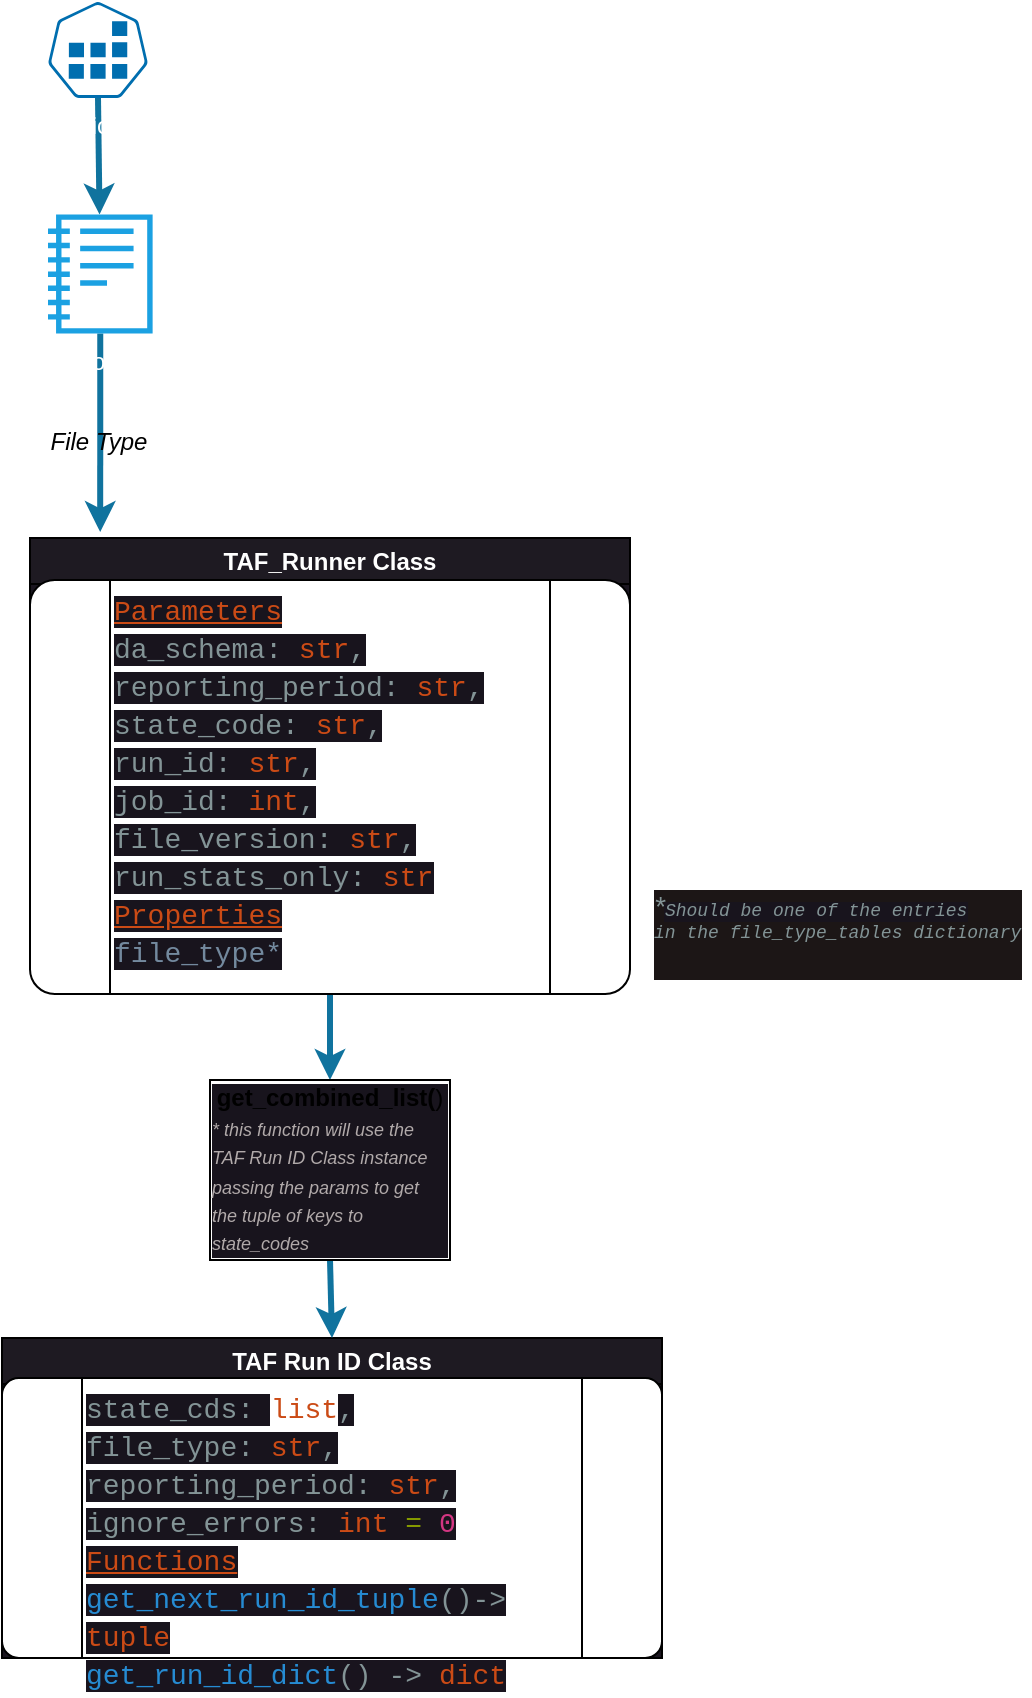 <mxfile>
    <diagram id="LAPdCfiuaq0fyCydjMPT" name="Page-1">
        <mxGraphModel dx="1321" dy="683" grid="1" gridSize="10" guides="1" tooltips="1" connect="1" arrows="1" fold="1" page="1" pageScale="1" pageWidth="850" pageHeight="1100" math="0" shadow="0">
            <root>
                <mxCell id="0"/>
                <mxCell id="1" parent="0"/>
                <mxCell id="2" value="&lt;font color=&quot;#ffffff&quot;&gt;TAF Run ID Class&lt;/font&gt;" style="swimlane;whiteSpace=wrap;html=1;fillColor=#1E1A22;glass=0;rounded=0;shadow=0;swimlaneFillColor=#1A151F;startSize=23;container=0;" parent="1" vertex="1">
                    <mxGeometry x="26" y="668" width="330" height="160" as="geometry"/>
                </mxCell>
                <object label="" id="3">
                    <mxCell style="verticalLabelPosition=bottom;verticalAlign=top;html=1;shape=process;whiteSpace=wrap;rounded=1;size=0.14;arcSize=6;container=0;" parent="2" vertex="1">
                        <mxGeometry y="20" width="330" height="140" as="geometry"/>
                    </mxCell>
                </object>
                <mxCell id="4" value="&lt;div style=&quot;font-family: Consolas, &amp;quot;Courier New&amp;quot;, monospace; font-size: 14px; line-height: 19px;&quot;&gt;&lt;div style=&quot;color: rgb(131, 148, 150);&quot;&gt;&lt;span style=&quot;background-color: rgb(24, 20, 29);&quot;&gt;state_cds: &lt;/span&gt;&lt;span style=&quot;color: rgb(203, 75, 22);&quot;&gt;list&lt;/span&gt;&lt;span style=&quot;background-color: rgb(24, 20, 29);&quot;&gt;,&lt;/span&gt;&lt;br&gt;&lt;/div&gt;&lt;div style=&quot;color: rgb(131, 148, 150);&quot;&gt;&lt;span style=&quot;background-color: rgb(24, 20, 29);&quot;&gt;file_type: &lt;span style=&quot;color: #cb4b16;&quot;&gt;str&lt;/span&gt;,&lt;/span&gt;&lt;/div&gt;&lt;div style=&quot;color: rgb(131, 148, 150);&quot;&gt;&lt;span style=&quot;background-color: rgb(24, 20, 29);&quot;&gt;reporting_period: &lt;span style=&quot;color: #cb4b16;&quot;&gt;str&lt;/span&gt;,&lt;/span&gt;&lt;/div&gt;&lt;div style=&quot;color: rgb(131, 148, 150);&quot;&gt;&lt;span style=&quot;background-color: rgb(24, 20, 29);&quot;&gt;ignore_errors: &lt;span style=&quot;color: rgb(203, 75, 22);&quot;&gt;int&lt;/span&gt; &lt;span style=&quot;color: rgb(133, 153, 0);&quot;&gt;=&lt;/span&gt; &lt;span style=&quot;color: rgb(211, 54, 130);&quot;&gt;0&lt;/span&gt;&lt;/span&gt;&lt;/div&gt;&lt;div style=&quot;&quot;&gt;&lt;span style=&quot;background-color: rgb(24, 20, 29);&quot;&gt;&lt;font color=&quot;#cb4b16&quot;&gt;&lt;u&gt;Functions&lt;/u&gt;&lt;/font&gt;&lt;/span&gt;&lt;/div&gt;&lt;div style=&quot;&quot;&gt;&lt;span style=&quot;background-color: rgb(25, 20, 30); color: rgb(38, 139, 210);&quot;&gt;get_next_run_id_tuple&lt;/span&gt;&lt;span style=&quot;background-color: rgb(24, 20, 29);&quot;&gt;&lt;font color=&quot;#839496&quot;&gt;()-&amp;gt; &lt;/font&gt;&lt;font color=&quot;#cb4b16&quot;&gt;tuple&lt;/font&gt;&lt;/span&gt;&lt;/div&gt;&lt;div style=&quot;&quot;&gt;&lt;div style=&quot;color: rgb(131, 148, 150); line-height: 19px;&quot;&gt;&lt;span style=&quot;background-color: rgb(25, 20, 30);&quot;&gt;&lt;span style=&quot;color: rgb(38, 139, 210);&quot;&gt;get_run_id_dict&lt;/span&gt;() -&amp;gt; &lt;span style=&quot;color: rgb(203, 75, 22);&quot;&gt;dict&lt;/span&gt;&lt;/span&gt;&lt;/div&gt;&lt;/div&gt;&lt;/div&gt;" style="rounded=0;whiteSpace=wrap;html=1;align=left;verticalAlign=top;container=0;" parent="2" vertex="1">
                    <mxGeometry x="40" y="20" width="250" height="140" as="geometry"/>
                </mxCell>
                <mxCell id="5" value="&lt;font color=&quot;#ffffff&quot;&gt;TAF_Runner Class&lt;br&gt;&lt;/font&gt;" style="swimlane;whiteSpace=wrap;html=1;fillColor=#1E1A22;glass=0;rounded=0;shadow=0;swimlaneFillColor=#1A151F;startSize=23;container=0;" parent="1" vertex="1">
                    <mxGeometry x="40" y="268" width="300" height="130" as="geometry"/>
                </mxCell>
                <object label="" id="6">
                    <mxCell style="verticalLabelPosition=bottom;verticalAlign=top;html=1;shape=process;whiteSpace=wrap;rounded=1;size=0.14;arcSize=6;container=0;" parent="1" vertex="1">
                        <mxGeometry x="40" y="289" width="300" height="207" as="geometry"/>
                    </mxCell>
                </object>
                <mxCell id="7" style="edgeStyle=none;html=1;exitX=0.5;exitY=1;exitDx=0;exitDy=0;entryX=0.5;entryY=0;entryDx=0;entryDy=0;fillColor=#b1ddf0;strokeColor=#10739e;strokeWidth=3;" parent="1" source="8" target="10" edge="1">
                    <mxGeometry relative="1" as="geometry"/>
                </mxCell>
                <mxCell id="8" value="&lt;div style=&quot;font-family: Consolas, &amp;quot;Courier New&amp;quot;, monospace; font-size: 14px; line-height: 19px;&quot;&gt;&lt;div style=&quot;&quot;&gt;&lt;div style=&quot;line-height: 19px;&quot;&gt;&lt;div style=&quot;&quot;&gt;&lt;span style=&quot;background-color: rgb(24, 20, 29);&quot;&gt;&lt;font style=&quot;font-size: 14px;&quot; color=&quot;#cb4b16&quot;&gt;&lt;u&gt;Parameters&lt;/u&gt;&lt;/font&gt;&lt;br&gt;&lt;font style=&quot;font-size: 14px;&quot; color=&quot;#839496&quot;&gt;da_schema: &lt;/font&gt;&lt;span style=&quot;color: rgb(203, 75, 22);&quot;&gt;str&lt;/span&gt;&lt;font style=&quot;font-size: 14px;&quot; color=&quot;#839496&quot;&gt;,&lt;/font&gt;&lt;/span&gt;&lt;/div&gt;&lt;div style=&quot;color: rgb(131, 148, 150);&quot;&gt;&lt;span style=&quot;background-color: rgb(24, 20, 29);&quot;&gt;reporting_period: &lt;span style=&quot;color: #cb4b16;&quot;&gt;str&lt;/span&gt;,&lt;/span&gt;&lt;/div&gt;&lt;div style=&quot;color: rgb(131, 148, 150);&quot;&gt;&lt;span style=&quot;background-color: rgb(24, 20, 29);&quot;&gt;state_code: &lt;span style=&quot;color: #cb4b16;&quot;&gt;str&lt;/span&gt;,&lt;/span&gt;&lt;/div&gt;&lt;div style=&quot;color: rgb(131, 148, 150);&quot;&gt;&lt;span style=&quot;background-color: rgb(24, 20, 29);&quot;&gt;run_id: &lt;span style=&quot;color: #cb4b16;&quot;&gt;str&lt;/span&gt;,&lt;/span&gt;&lt;/div&gt;&lt;div style=&quot;color: rgb(131, 148, 150);&quot;&gt;&lt;span style=&quot;background-color: rgb(24, 20, 29);&quot;&gt;job_id: &lt;span style=&quot;color: #cb4b16;&quot;&gt;int&lt;/span&gt;,&lt;/span&gt;&lt;/div&gt;&lt;div style=&quot;color: rgb(131, 148, 150);&quot;&gt;&lt;span style=&quot;background-color: rgb(24, 20, 29);&quot;&gt;file_version: &lt;span style=&quot;color: #cb4b16;&quot;&gt;str&lt;/span&gt;,&lt;/span&gt;&lt;/div&gt;&lt;div style=&quot;&quot;&gt;&lt;span style=&quot;background-color: rgb(24, 20, 29);&quot;&gt;&lt;font style=&quot;font-size: 14px;&quot; color=&quot;#839496&quot;&gt;run_stats_only: &lt;/font&gt;&lt;font style=&quot;font-size: 14px;&quot; color=&quot;#cb4b16&quot;&gt;str&lt;/font&gt;&lt;br&gt;&lt;font style=&quot;font-size: 14px;&quot; color=&quot;#cb4b16&quot;&gt;&lt;u&gt;Properties&lt;/u&gt;&lt;/font&gt;&lt;br&gt;&lt;font style=&quot;font-size: 14px;&quot; color=&quot;#73899e&quot;&gt;file_type*&lt;/font&gt;&lt;/span&gt;&lt;/div&gt;&lt;div style=&quot;&quot;&gt;&lt;br&gt;&lt;/div&gt;&lt;/div&gt;&lt;/div&gt;&lt;/div&gt;" style="rounded=0;whiteSpace=wrap;html=1;align=left;verticalAlign=top;container=0;" parent="1" vertex="1">
                    <mxGeometry x="80" y="289" width="220" height="207" as="geometry"/>
                </mxCell>
                <mxCell id="9" style="edgeStyle=none;html=1;exitX=0.5;exitY=1;exitDx=0;exitDy=0;entryX=0.5;entryY=0;entryDx=0;entryDy=0;fillColor=#b1ddf0;strokeColor=#10739e;strokeWidth=3;" parent="1" source="10" target="2" edge="1">
                    <mxGeometry relative="1" as="geometry"/>
                </mxCell>
                <mxCell id="10" value="&lt;b&gt;get_combined_list(&lt;/b&gt;)&lt;br&gt;&lt;div style=&quot;text-align: left;&quot;&gt;&lt;span style=&quot;font-size: 9px;&quot;&gt;&lt;font color=&quot;#b1aaaa&quot;&gt;&lt;i&gt;* this function will use the TAF Run ID Class instance passing the params to get the tuple of keys to state_codes&lt;/i&gt;&lt;/font&gt;&lt;/span&gt;&lt;/div&gt;" style="rounded=0;whiteSpace=wrap;html=1;labelBackgroundColor=#18141d;" parent="1" vertex="1">
                    <mxGeometry x="130" y="539" width="120" height="90" as="geometry"/>
                </mxCell>
                <mxCell id="14" style="edgeStyle=none;html=1;exitX=0.5;exitY=1;exitDx=0;exitDy=0;exitPerimeter=0;fillColor=#b1ddf0;strokeColor=#10739e;strokeWidth=3;" parent="1" source="13" target="11" edge="1">
                    <mxGeometry relative="1" as="geometry"/>
                </mxCell>
                <mxCell id="13" value="Databricks Job" style="sketch=0;html=1;dashed=0;whitespace=wrap;points=[[0.005,0.63,0],[0.1,0.2,0],[0.9,0.2,0],[0.5,0,0],[0.995,0.63,0],[0.72,0.99,0],[0.5,1,0],[0.28,0.99,0]];verticalLabelPosition=bottom;align=center;verticalAlign=top;shape=mxgraph.kubernetes.icon;prIcon=job;fillColor=none;fontColor=#ffffff;strokeColor=#006EAF;" parent="1" vertex="1">
                    <mxGeometry x="49" width="50" height="48" as="geometry"/>
                </mxCell>
                <mxCell id="18" value="" style="edgeStyle=none;html=1;endArrow=classic;fillColor=#b1ddf0;strokeColor=#10739e;entryX=0.117;entryY=-0.023;entryDx=0;entryDy=0;entryPerimeter=0;strokeWidth=3;endFill=1;" parent="1" source="11" target="5" edge="1">
                    <mxGeometry relative="1" as="geometry">
                        <mxPoint x="75.552" y="159.806" as="sourcePoint"/>
                        <mxPoint x="75" y="270" as="targetPoint"/>
                    </mxGeometry>
                </mxCell>
                <mxCell id="16" value="&lt;i&gt;File Type&lt;/i&gt;" style="text;html=1;align=center;verticalAlign=middle;resizable=0;points=[];autosize=1;strokeColor=none;fillColor=none;strokeWidth=3;" parent="1" vertex="1">
                    <mxGeometry x="39" y="205" width="70" height="30" as="geometry"/>
                </mxCell>
                <mxCell id="11" value="TAF Notebook" style="sketch=0;outlineConnect=0;fontColor=#ffffff;fillColor=#1ba1e2;strokeColor=#006EAF;dashed=0;verticalLabelPosition=bottom;verticalAlign=top;align=center;html=1;fontSize=12;fontStyle=0;aspect=fixed;pointerEvents=1;shape=mxgraph.aws4.sagemaker_notebook;" parent="1" vertex="1">
                    <mxGeometry x="49" y="106" width="52.31" height="60" as="geometry"/>
                </mxCell>
                <mxCell id="20" value="&lt;i&gt;*&lt;font style=&quot;font-family: Consolas, &amp;quot;Courier New&amp;quot;, monospace; background-color: rgb(24, 20, 29); font-size: 9px;&quot;&gt;Should be one of the entries &lt;br&gt;&lt;div style=&quot;&quot;&gt;in the&amp;nbsp;&lt;font style=&quot;&quot;&gt;file_type_tables dictionary&lt;/font&gt;&lt;/div&gt;&lt;/font&gt;&lt;/i&gt;&lt;font style=&quot;font-family: Consolas, &amp;quot;Courier New&amp;quot;, monospace; font-size: 9px;&quot;&gt;&lt;br&gt;&lt;/font&gt;" style="text;html=1;align=left;verticalAlign=middle;resizable=0;points=[];autosize=1;strokeColor=none;fillColor=none;fontSize=14;fontColor=#839496;labelBackgroundColor=#1c1616;strokeWidth=3;" parent="1" vertex="1">
                    <mxGeometry x="350" y="436" width="190" height="60" as="geometry"/>
                </mxCell>
            </root>
        </mxGraphModel>
    </diagram>
</mxfile>
